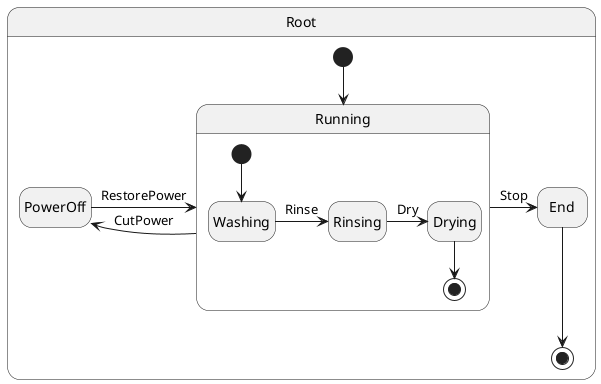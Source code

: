 @startuml
hide empty description

state Root {
    state End
    End --> [*]

    state PowerOff
    PowerOff -> Running : RestorePower

    [*] --> Running
    state Running {
        [*] --> Washing
        state Washing
        Washing -> Rinsing : Rinse

        state Rinsing
        Rinsing -> Drying : Dry

        state Drying
        Drying --> [*]

        Running -> End : Stop
        Running -> PowerOff : CutPower
    }

}


@enduml
